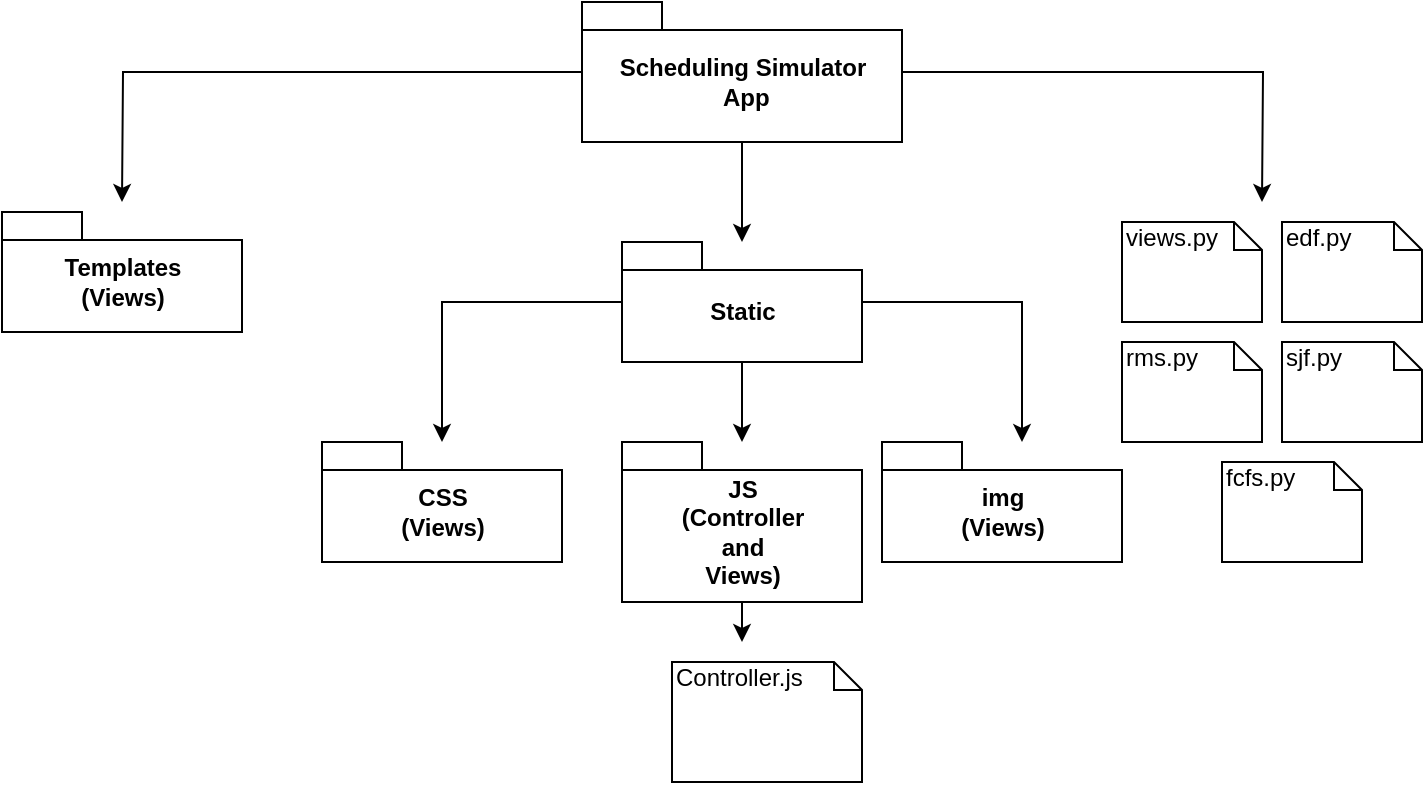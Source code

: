 <mxfile version="13.6.4" type="device"><diagram id="lHVzXoLsz2isv6hSTsln" name="Page-1"><mxGraphModel dx="1186" dy="764" grid="1" gridSize="10" guides="1" tooltips="1" connect="1" arrows="1" fold="1" page="1" pageScale="1" pageWidth="850" pageHeight="1100" math="0" shadow="0"><root><mxCell id="0"/><mxCell id="1" parent="0"/><mxCell id="wpjVeuqUJGYPitsoHhD--15" style="edgeStyle=orthogonalEdgeStyle;rounded=0;orthogonalLoop=1;jettySize=auto;html=1;" edge="1" parent="1" source="wpjVeuqUJGYPitsoHhD--1"><mxGeometry relative="1" as="geometry"><mxPoint x="440" y="210" as="targetPoint"/></mxGeometry></mxCell><mxCell id="wpjVeuqUJGYPitsoHhD--16" style="edgeStyle=orthogonalEdgeStyle;rounded=0;orthogonalLoop=1;jettySize=auto;html=1;" edge="1" parent="1" source="wpjVeuqUJGYPitsoHhD--1"><mxGeometry relative="1" as="geometry"><mxPoint x="700" y="190" as="targetPoint"/></mxGeometry></mxCell><mxCell id="wpjVeuqUJGYPitsoHhD--17" style="edgeStyle=orthogonalEdgeStyle;rounded=0;orthogonalLoop=1;jettySize=auto;html=1;" edge="1" parent="1" source="wpjVeuqUJGYPitsoHhD--1"><mxGeometry relative="1" as="geometry"><mxPoint x="130" y="190" as="targetPoint"/></mxGeometry></mxCell><mxCell id="wpjVeuqUJGYPitsoHhD--1" value="Scheduling Simulator&lt;br&gt;&amp;nbsp;App" style="shape=folder;fontStyle=1;spacingTop=10;tabWidth=40;tabHeight=14;tabPosition=left;html=1;" vertex="1" parent="1"><mxGeometry x="360" y="90" width="160" height="70" as="geometry"/></mxCell><mxCell id="wpjVeuqUJGYPitsoHhD--2" value="Templates&lt;br&gt;(Views)" style="shape=folder;fontStyle=1;spacingTop=10;tabWidth=40;tabHeight=14;tabPosition=left;html=1;" vertex="1" parent="1"><mxGeometry x="70" y="195" width="120" height="60" as="geometry"/></mxCell><mxCell id="wpjVeuqUJGYPitsoHhD--18" style="edgeStyle=orthogonalEdgeStyle;rounded=0;orthogonalLoop=1;jettySize=auto;html=1;exitX=0.5;exitY=1;exitDx=0;exitDy=0;exitPerimeter=0;" edge="1" parent="1" source="wpjVeuqUJGYPitsoHhD--3" target="wpjVeuqUJGYPitsoHhD--5"><mxGeometry relative="1" as="geometry"><Array as="points"><mxPoint x="440" y="310"/><mxPoint x="440" y="310"/></Array></mxGeometry></mxCell><mxCell id="wpjVeuqUJGYPitsoHhD--19" style="edgeStyle=orthogonalEdgeStyle;rounded=0;orthogonalLoop=1;jettySize=auto;html=1;" edge="1" parent="1" source="wpjVeuqUJGYPitsoHhD--3" target="wpjVeuqUJGYPitsoHhD--4"><mxGeometry relative="1" as="geometry"/></mxCell><mxCell id="wpjVeuqUJGYPitsoHhD--20" style="edgeStyle=orthogonalEdgeStyle;rounded=0;orthogonalLoop=1;jettySize=auto;html=1;" edge="1" parent="1" source="wpjVeuqUJGYPitsoHhD--3" target="wpjVeuqUJGYPitsoHhD--6"><mxGeometry relative="1" as="geometry"><mxPoint x="560" y="300" as="targetPoint"/><Array as="points"><mxPoint x="580" y="240"/></Array></mxGeometry></mxCell><mxCell id="wpjVeuqUJGYPitsoHhD--3" value="Static" style="shape=folder;fontStyle=1;spacingTop=10;tabWidth=40;tabHeight=14;tabPosition=left;html=1;" vertex="1" parent="1"><mxGeometry x="380" y="210" width="120" height="60" as="geometry"/></mxCell><mxCell id="wpjVeuqUJGYPitsoHhD--4" value="CSS&lt;br&gt;(Views)" style="shape=folder;fontStyle=1;spacingTop=10;tabWidth=40;tabHeight=14;tabPosition=left;html=1;" vertex="1" parent="1"><mxGeometry x="230" y="310" width="120" height="60" as="geometry"/></mxCell><mxCell id="wpjVeuqUJGYPitsoHhD--23" style="edgeStyle=orthogonalEdgeStyle;rounded=0;orthogonalLoop=1;jettySize=auto;html=1;exitX=0.5;exitY=1;exitDx=0;exitDy=0;exitPerimeter=0;" edge="1" parent="1" source="wpjVeuqUJGYPitsoHhD--5"><mxGeometry relative="1" as="geometry"><mxPoint x="440" y="410" as="targetPoint"/></mxGeometry></mxCell><mxCell id="wpjVeuqUJGYPitsoHhD--5" value="JS&lt;br&gt;(Controller &lt;br&gt;and &lt;br&gt;Views)" style="shape=folder;fontStyle=1;spacingTop=10;tabWidth=40;tabHeight=14;tabPosition=left;html=1;" vertex="1" parent="1"><mxGeometry x="380" y="310" width="120" height="80" as="geometry"/></mxCell><mxCell id="wpjVeuqUJGYPitsoHhD--6" value="img&lt;br&gt;(Views)" style="shape=folder;fontStyle=1;spacingTop=10;tabWidth=40;tabHeight=14;tabPosition=left;html=1;" vertex="1" parent="1"><mxGeometry x="510" y="310" width="120" height="60" as="geometry"/></mxCell><mxCell id="wpjVeuqUJGYPitsoHhD--8" value="views.py" style="shape=note;whiteSpace=wrap;html=1;size=14;verticalAlign=top;align=left;spacingTop=-6;" vertex="1" parent="1"><mxGeometry x="630" y="200" width="70" height="50" as="geometry"/></mxCell><mxCell id="wpjVeuqUJGYPitsoHhD--11" value="edf.py" style="shape=note;whiteSpace=wrap;html=1;size=14;verticalAlign=top;align=left;spacingTop=-6;" vertex="1" parent="1"><mxGeometry x="710" y="200" width="70" height="50" as="geometry"/></mxCell><mxCell id="wpjVeuqUJGYPitsoHhD--12" value="rms.py" style="shape=note;whiteSpace=wrap;html=1;size=14;verticalAlign=top;align=left;spacingTop=-6;" vertex="1" parent="1"><mxGeometry x="630" y="260" width="70" height="50" as="geometry"/></mxCell><mxCell id="wpjVeuqUJGYPitsoHhD--13" value="sjf.py" style="shape=note;whiteSpace=wrap;html=1;size=14;verticalAlign=top;align=left;spacingTop=-6;" vertex="1" parent="1"><mxGeometry x="710" y="260" width="70" height="50" as="geometry"/></mxCell><mxCell id="wpjVeuqUJGYPitsoHhD--14" value="fcfs.py" style="shape=note;whiteSpace=wrap;html=1;size=14;verticalAlign=top;align=left;spacingTop=-6;" vertex="1" parent="1"><mxGeometry x="680" y="320" width="70" height="50" as="geometry"/></mxCell><mxCell id="wpjVeuqUJGYPitsoHhD--22" value="Controller.js" style="shape=note;whiteSpace=wrap;html=1;size=14;verticalAlign=top;align=left;spacingTop=-6;" vertex="1" parent="1"><mxGeometry x="405" y="420" width="95" height="60" as="geometry"/></mxCell></root></mxGraphModel></diagram></mxfile>